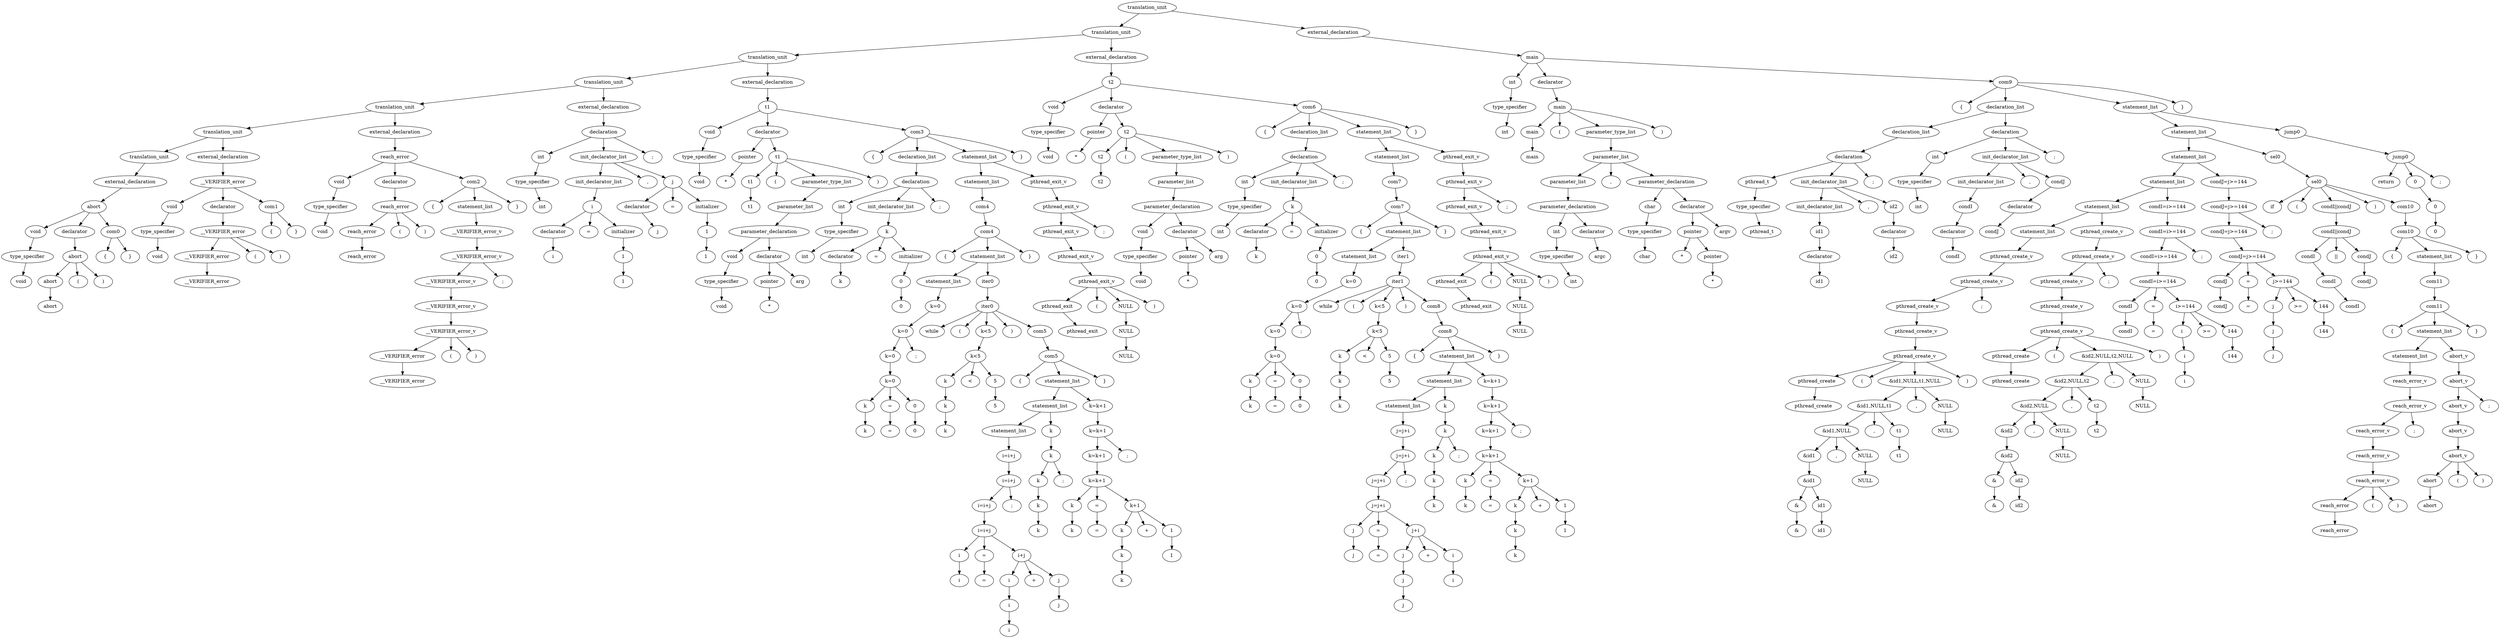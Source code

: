 digraph G{
node0[label="translation_unit"]
node1[label="translation_unit"]
node0->node1;
node1[label="translation_unit"]
node2[label="translation_unit"]
node1->node2;
node2[label="translation_unit"]
node3[label="translation_unit"]
node2->node3;
node3[label="translation_unit"]
node4[label="translation_unit"]
node3->node4;
node4[label="translation_unit"]
node5[label="translation_unit"]
node4->node5;
node5[label="translation_unit"]
node6[label="translation_unit"]
node5->node6;
node6[label="translation_unit"]
node7[label="external_declaration"]
node6->node7;
node7[label="external_declaration"]
node8[label="abort"]
node7->node8;
node8[label="abort"]
node9[label="void"]
node8->node9;
node9[label="void"]
node10[label="type_specifier"]
node9->node10;
node10[label="type_specifier"]
node11[label="void"]
node10->node11;
node8[label="abort"]
node12[label="declarator"]
node8->node12;
node12[label="declarator"]
node13[label="abort"]
node12->node13;
node13[label="abort"]
node14[label="abort"]
node13->node14;
node14[label="abort"]
node15[label="abort"]
node14->node15;
node13[label="abort"]
node16[label="("]
node13->node16;
node13[label="abort"]
node17[label=")"]
node13->node17;
node8[label="abort"]
node18[label="com0"]
node8->node18;
node18[label="com0"]
node19[label="{"]
node18->node19;
node18[label="com0"]
node20[label="}"]
node18->node20;
node5[label="translation_unit"]
node21[label="external_declaration"]
node5->node21;
node21[label="external_declaration"]
node22[label="__VERIFIER_error"]
node21->node22;
node22[label="__VERIFIER_error"]
node23[label="void"]
node22->node23;
node23[label="void"]
node24[label="type_specifier"]
node23->node24;
node24[label="type_specifier"]
node25[label="void"]
node24->node25;
node22[label="__VERIFIER_error"]
node26[label="declarator"]
node22->node26;
node26[label="declarator"]
node27[label="__VERIFIER_error"]
node26->node27;
node27[label="__VERIFIER_error"]
node28[label="__VERIFIER_error"]
node27->node28;
node28[label="__VERIFIER_error"]
node29[label="__VERIFIER_error"]
node28->node29;
node27[label="__VERIFIER_error"]
node30[label="("]
node27->node30;
node27[label="__VERIFIER_error"]
node31[label=")"]
node27->node31;
node22[label="__VERIFIER_error"]
node32[label="com1"]
node22->node32;
node32[label="com1"]
node33[label="{"]
node32->node33;
node32[label="com1"]
node34[label="}"]
node32->node34;
node4[label="translation_unit"]
node35[label="external_declaration"]
node4->node35;
node35[label="external_declaration"]
node36[label="reach_error"]
node35->node36;
node36[label="reach_error"]
node37[label="void"]
node36->node37;
node37[label="void"]
node38[label="type_specifier"]
node37->node38;
node38[label="type_specifier"]
node39[label="void"]
node38->node39;
node36[label="reach_error"]
node40[label="declarator"]
node36->node40;
node40[label="declarator"]
node41[label="reach_error"]
node40->node41;
node41[label="reach_error"]
node42[label="reach_error"]
node41->node42;
node42[label="reach_error"]
node43[label="reach_error"]
node42->node43;
node41[label="reach_error"]
node44[label="("]
node41->node44;
node41[label="reach_error"]
node45[label=")"]
node41->node45;
node36[label="reach_error"]
node46[label="com2"]
node36->node46;
node46[label="com2"]
node47[label="{"]
node46->node47;
node46[label="com2"]
node48[label="statement_list"]
node46->node48;
node48[label="statement_list"]
node49[label="__VERIFIER_error_v"]
node48->node49;
node49[label="__VERIFIER_error_v"]
node50[label="__VERIFIER_error_v"]
node49->node50;
node50[label="__VERIFIER_error_v"]
node51[label="__VERIFIER_error_v"]
node50->node51;
node51[label="__VERIFIER_error_v"]
node52[label="__VERIFIER_error_v"]
node51->node52;
node52[label="__VERIFIER_error_v"]
node66[label="__VERIFIER_error_v"]
node52->node66;
node66[label="__VERIFIER_error_v"]
node67[label="__VERIFIER_error"]
node66->node67;
node67[label="__VERIFIER_error"]
node68[label="__VERIFIER_error"]
node67->node68;
node66[label="__VERIFIER_error_v"]
node70[label="("]
node66->node70;
node66[label="__VERIFIER_error_v"]
node71[label=")"]
node66->node71;
node50[label="__VERIFIER_error_v"]
node72[label=";"]
node50->node72;
node46[label="com2"]
node73[label="}"]
node46->node73;
node3[label="translation_unit"]
node74[label="external_declaration"]
node3->node74;
node74[label="external_declaration"]
node75[label="declaration"]
node74->node75;
node75[label="declaration"]
node76[label="int"]
node75->node76;
node76[label="int"]
node77[label="type_specifier"]
node76->node77;
node77[label="type_specifier"]
node78[label="int"]
node77->node78;
node75[label="declaration"]
node79[label="init_declarator_list"]
node75->node79;
node79[label="init_declarator_list"]
node80[label="init_declarator_list"]
node79->node80;
node80[label="init_declarator_list"]
node81[label="i"]
node80->node81;
node81[label="i"]
node82[label="declarator"]
node81->node82;
node82[label="declarator"]
node83[label="i"]
node82->node83;
node81[label="i"]
node85[label="="]
node81->node85;
node81[label="i"]
node86[label="initializer"]
node81->node86;
node86[label="initializer"]
node87[label="1"]
node86->node87;
node87[label="1"]
node101[label="1"]
node87->node101;
node79[label="init_declarator_list"]
node104[label=","]
node79->node104;
node79[label="init_declarator_list"]
node105[label="j"]
node79->node105;
node105[label="j"]
node106[label="declarator"]
node105->node106;
node106[label="declarator"]
node107[label="j"]
node106->node107;
node105[label="j"]
node109[label="="]
node105->node109;
node105[label="j"]
node110[label="initializer"]
node105->node110;
node110[label="initializer"]
node111[label="1"]
node110->node111;
node111[label="1"]
node125[label="1"]
node111->node125;
node75[label="declaration"]
node128[label=";"]
node75->node128;
node2[label="translation_unit"]
node129[label="external_declaration"]
node2->node129;
node129[label="external_declaration"]
node130[label="t1"]
node129->node130;
node130[label="t1"]
node131[label="void"]
node130->node131;
node131[label="void"]
node132[label="type_specifier"]
node131->node132;
node132[label="type_specifier"]
node133[label="void"]
node132->node133;
node130[label="t1"]
node134[label="declarator"]
node130->node134;
node134[label="declarator"]
node135[label="pointer"]
node134->node135;
node135[label="pointer"]
node136[label="*"]
node135->node136;
node134[label="declarator"]
node137[label="t1"]
node134->node137;
node137[label="t1"]
node138[label="t1"]
node137->node138;
node138[label="t1"]
node139[label="t1"]
node138->node139;
node137[label="t1"]
node140[label="("]
node137->node140;
node137[label="t1"]
node141[label="parameter_type_list"]
node137->node141;
node141[label="parameter_type_list"]
node142[label="parameter_list"]
node141->node142;
node142[label="parameter_list"]
node143[label="parameter_declaration"]
node142->node143;
node143[label="parameter_declaration"]
node144[label="void"]
node143->node144;
node144[label="void"]
node145[label="type_specifier"]
node144->node145;
node145[label="type_specifier"]
node146[label="void"]
node145->node146;
node143[label="parameter_declaration"]
node147[label="declarator"]
node143->node147;
node147[label="declarator"]
node148[label="pointer"]
node147->node148;
node148[label="pointer"]
node149[label="*"]
node148->node149;
node147[label="declarator"]
node150[label="arg"]
node147->node150;
node137[label="t1"]
node152[label=")"]
node137->node152;
node130[label="t1"]
node153[label="com3"]
node130->node153;
node153[label="com3"]
node154[label="{"]
node153->node154;
node153[label="com3"]
node155[label="declaration_list"]
node153->node155;
node155[label="declaration_list"]
node156[label="declaration"]
node155->node156;
node156[label="declaration"]
node157[label="int"]
node156->node157;
node157[label="int"]
node158[label="type_specifier"]
node157->node158;
node158[label="type_specifier"]
node159[label="int"]
node158->node159;
node156[label="declaration"]
node160[label="init_declarator_list"]
node156->node160;
node160[label="init_declarator_list"]
node161[label="k"]
node160->node161;
node161[label="k"]
node162[label="declarator"]
node161->node162;
node162[label="declarator"]
node163[label="k"]
node162->node163;
node161[label="k"]
node165[label="="]
node161->node165;
node161[label="k"]
node166[label="initializer"]
node161->node166;
node166[label="initializer"]
node167[label="0"]
node166->node167;
node167[label="0"]
node181[label="0"]
node167->node181;
node156[label="declaration"]
node184[label=";"]
node156->node184;
node153[label="com3"]
node185[label="statement_list"]
node153->node185;
node185[label="statement_list"]
node186[label="statement_list"]
node185->node186;
node186[label="statement_list"]
node187[label="com4"]
node186->node187;
node187[label="com4"]
node188[label="com4"]
node187->node188;
node188[label="com4"]
node189[label="{"]
node188->node189;
node188[label="com4"]
node190[label="statement_list"]
node188->node190;
node190[label="statement_list"]
node191[label="statement_list"]
node190->node191;
node191[label="statement_list"]
node192[label="k=0"]
node191->node192;
node192[label="k=0"]
node193[label="k=0"]
node192->node193;
node193[label="k=0"]
node194[label="k=0"]
node193->node194;
node194[label="k=0"]
node195[label="k=0"]
node194->node195;
node195[label="k=0"]
node196[label="k"]
node195->node196;
node196[label="k"]
node197[label="k"]
node196->node197;
node195[label="k=0"]
node200[label="="]
node195->node200;
node200[label="="]
node201[label="="]
node200->node201;
node195[label="k=0"]
node202[label="0"]
node195->node202;
node202[label="0"]
node216[label="0"]
node202->node216;
node193[label="k=0"]
node219[label=";"]
node193->node219;
node190[label="statement_list"]
node220[label="iter0"]
node190->node220;
node220[label="iter0"]
node221[label="iter0"]
node220->node221;
node221[label="iter0"]
node222[label="while"]
node221->node222;
node221[label="iter0"]
node223[label="("]
node221->node223;
node221[label="iter0"]
node224[label="k<5"]
node221->node224;
node224[label="k<5"]
node225[label="k<5"]
node224->node225;
node225[label="k<5"]
node234[label="k"]
node225->node234;
node234[label="k"]
node235[label="k"]
node234->node235;
node235[label="k"]
node240[label="k"]
node235->node240;
node225[label="k<5"]
node243[label="<"]
node225->node243;
node225[label="k<5"]
node244[label="5"]
node225->node244;
node244[label="5"]
node249[label="5"]
node244->node249;
node221[label="iter0"]
node252[label=")"]
node221->node252;
node221[label="iter0"]
node253[label="com5"]
node221->node253;
node253[label="com5"]
node254[label="com5"]
node253->node254;
node254[label="com5"]
node255[label="{"]
node254->node255;
node254[label="com5"]
node256[label="statement_list"]
node254->node256;
node256[label="statement_list"]
node257[label="statement_list"]
node256->node257;
node257[label="statement_list"]
node258[label="statement_list"]
node257->node258;
node258[label="statement_list"]
node259[label="i=i+j"]
node258->node259;
node259[label="i=i+j"]
node260[label="i=i+j"]
node259->node260;
node260[label="i=i+j"]
node261[label="i=i+j"]
node260->node261;
node261[label="i=i+j"]
node262[label="i=i+j"]
node261->node262;
node262[label="i=i+j"]
node263[label="i"]
node262->node263;
node263[label="i"]
node264[label="i"]
node263->node264;
node262[label="i=i+j"]
node267[label="="]
node262->node267;
node267[label="="]
node268[label="="]
node267->node268;
node262[label="i=i+j"]
node269[label="i+j"]
node262->node269;
node269[label="i+j"]
node280[label="i"]
node269->node280;
node280[label="i"]
node281[label="i"]
node280->node281;
node281[label="i"]
node284[label="i"]
node281->node284;
node269[label="i+j"]
node287[label="+"]
node269->node287;
node269[label="i+j"]
node288[label="j"]
node269->node288;
node288[label="j"]
node291[label="j"]
node288->node291;
node260[label="i=i+j"]
node294[label=";"]
node260->node294;
node257[label="statement_list"]
node295[label="k"]
node257->node295;
node295[label="k"]
node296[label="k"]
node295->node296;
node296[label="k"]
node297[label="k"]
node296->node297;
node297[label="k"]
node298[label="k"]
node297->node298;
node298[label="k"]
node312[label="k"]
node298->node312;
node296[label="k"]
node315[label=";"]
node296->node315;
node256[label="statement_list"]
node316[label="k=k+1"]
node256->node316;
node316[label="k=k+1"]
node317[label="k=k+1"]
node316->node317;
node317[label="k=k+1"]
node318[label="k=k+1"]
node317->node318;
node318[label="k=k+1"]
node319[label="k=k+1"]
node318->node319;
node319[label="k=k+1"]
node320[label="k"]
node319->node320;
node320[label="k"]
node321[label="k"]
node320->node321;
node319[label="k=k+1"]
node324[label="="]
node319->node324;
node324[label="="]
node325[label="="]
node324->node325;
node319[label="k=k+1"]
node326[label="k+1"]
node319->node326;
node326[label="k+1"]
node337[label="k"]
node326->node337;
node337[label="k"]
node338[label="k"]
node337->node338;
node338[label="k"]
node341[label="k"]
node338->node341;
node326[label="k+1"]
node344[label="+"]
node326->node344;
node326[label="k+1"]
node345[label="1"]
node326->node345;
node345[label="1"]
node348[label="1"]
node345->node348;
node317[label="k=k+1"]
node351[label=";"]
node317->node351;
node254[label="com5"]
node352[label="}"]
node254->node352;
node188[label="com4"]
node353[label="}"]
node188->node353;
node185[label="statement_list"]
node354[label="pthread_exit_v"]
node185->node354;
node354[label="pthread_exit_v"]
node355[label="pthread_exit_v"]
node354->node355;
node355[label="pthread_exit_v"]
node356[label="pthread_exit_v"]
node355->node356;
node356[label="pthread_exit_v"]
node357[label="pthread_exit_v"]
node356->node357;
node357[label="pthread_exit_v"]
node371[label="pthread_exit_v"]
node357->node371;
node371[label="pthread_exit_v"]
node372[label="pthread_exit"]
node371->node372;
node372[label="pthread_exit"]
node373[label="pthread_exit"]
node372->node373;
node371[label="pthread_exit_v"]
node375[label="("]
node371->node375;
node371[label="pthread_exit_v"]
node376[label="NULL"]
node371->node376;
node376[label="NULL"]
node377[label="NULL"]
node376->node377;
node377[label="NULL"]
node391[label="NULL"]
node377->node391;
node371[label="pthread_exit_v"]
node394[label=")"]
node371->node394;
node355[label="pthread_exit_v"]
node395[label=";"]
node355->node395;
node153[label="com3"]
node396[label="}"]
node153->node396;
node1[label="translation_unit"]
node397[label="external_declaration"]
node1->node397;
node397[label="external_declaration"]
node398[label="t2"]
node397->node398;
node398[label="t2"]
node399[label="void"]
node398->node399;
node399[label="void"]
node400[label="type_specifier"]
node399->node400;
node400[label="type_specifier"]
node401[label="void"]
node400->node401;
node398[label="t2"]
node402[label="declarator"]
node398->node402;
node402[label="declarator"]
node403[label="pointer"]
node402->node403;
node403[label="pointer"]
node404[label="*"]
node403->node404;
node402[label="declarator"]
node405[label="t2"]
node402->node405;
node405[label="t2"]
node406[label="t2"]
node405->node406;
node406[label="t2"]
node407[label="t2"]
node406->node407;
node405[label="t2"]
node408[label="("]
node405->node408;
node405[label="t2"]
node409[label="parameter_type_list"]
node405->node409;
node409[label="parameter_type_list"]
node410[label="parameter_list"]
node409->node410;
node410[label="parameter_list"]
node411[label="parameter_declaration"]
node410->node411;
node411[label="parameter_declaration"]
node412[label="void"]
node411->node412;
node412[label="void"]
node413[label="type_specifier"]
node412->node413;
node413[label="type_specifier"]
node414[label="void"]
node413->node414;
node411[label="parameter_declaration"]
node415[label="declarator"]
node411->node415;
node415[label="declarator"]
node416[label="pointer"]
node415->node416;
node416[label="pointer"]
node417[label="*"]
node416->node417;
node415[label="declarator"]
node418[label="arg"]
node415->node418;
node405[label="t2"]
node420[label=")"]
node405->node420;
node398[label="t2"]
node421[label="com6"]
node398->node421;
node421[label="com6"]
node422[label="{"]
node421->node422;
node421[label="com6"]
node423[label="declaration_list"]
node421->node423;
node423[label="declaration_list"]
node424[label="declaration"]
node423->node424;
node424[label="declaration"]
node425[label="int"]
node424->node425;
node425[label="int"]
node426[label="type_specifier"]
node425->node426;
node426[label="type_specifier"]
node427[label="int"]
node426->node427;
node424[label="declaration"]
node428[label="init_declarator_list"]
node424->node428;
node428[label="init_declarator_list"]
node429[label="k"]
node428->node429;
node429[label="k"]
node430[label="declarator"]
node429->node430;
node430[label="declarator"]
node431[label="k"]
node430->node431;
node429[label="k"]
node433[label="="]
node429->node433;
node429[label="k"]
node434[label="initializer"]
node429->node434;
node434[label="initializer"]
node435[label="0"]
node434->node435;
node435[label="0"]
node449[label="0"]
node435->node449;
node424[label="declaration"]
node452[label=";"]
node424->node452;
node421[label="com6"]
node453[label="statement_list"]
node421->node453;
node453[label="statement_list"]
node454[label="statement_list"]
node453->node454;
node454[label="statement_list"]
node455[label="com7"]
node454->node455;
node455[label="com7"]
node456[label="com7"]
node455->node456;
node456[label="com7"]
node457[label="{"]
node456->node457;
node456[label="com7"]
node458[label="statement_list"]
node456->node458;
node458[label="statement_list"]
node459[label="statement_list"]
node458->node459;
node459[label="statement_list"]
node460[label="k=0"]
node459->node460;
node460[label="k=0"]
node461[label="k=0"]
node460->node461;
node461[label="k=0"]
node462[label="k=0"]
node461->node462;
node462[label="k=0"]
node463[label="k=0"]
node462->node463;
node463[label="k=0"]
node464[label="k"]
node463->node464;
node464[label="k"]
node465[label="k"]
node464->node465;
node463[label="k=0"]
node468[label="="]
node463->node468;
node468[label="="]
node469[label="="]
node468->node469;
node463[label="k=0"]
node470[label="0"]
node463->node470;
node470[label="0"]
node484[label="0"]
node470->node484;
node461[label="k=0"]
node487[label=";"]
node461->node487;
node458[label="statement_list"]
node488[label="iter1"]
node458->node488;
node488[label="iter1"]
node489[label="iter1"]
node488->node489;
node489[label="iter1"]
node490[label="while"]
node489->node490;
node489[label="iter1"]
node491[label="("]
node489->node491;
node489[label="iter1"]
node492[label="k<5"]
node489->node492;
node492[label="k<5"]
node493[label="k<5"]
node492->node493;
node493[label="k<5"]
node502[label="k"]
node493->node502;
node502[label="k"]
node503[label="k"]
node502->node503;
node503[label="k"]
node508[label="k"]
node503->node508;
node493[label="k<5"]
node511[label="<"]
node493->node511;
node493[label="k<5"]
node512[label="5"]
node493->node512;
node512[label="5"]
node517[label="5"]
node512->node517;
node489[label="iter1"]
node520[label=")"]
node489->node520;
node489[label="iter1"]
node521[label="com8"]
node489->node521;
node521[label="com8"]
node522[label="com8"]
node521->node522;
node522[label="com8"]
node523[label="{"]
node522->node523;
node522[label="com8"]
node524[label="statement_list"]
node522->node524;
node524[label="statement_list"]
node525[label="statement_list"]
node524->node525;
node525[label="statement_list"]
node526[label="statement_list"]
node525->node526;
node526[label="statement_list"]
node527[label="j=j+i"]
node526->node527;
node527[label="j=j+i"]
node528[label="j=j+i"]
node527->node528;
node528[label="j=j+i"]
node529[label="j=j+i"]
node528->node529;
node529[label="j=j+i"]
node530[label="j=j+i"]
node529->node530;
node530[label="j=j+i"]
node531[label="j"]
node530->node531;
node531[label="j"]
node532[label="j"]
node531->node532;
node530[label="j=j+i"]
node535[label="="]
node530->node535;
node535[label="="]
node536[label="="]
node535->node536;
node530[label="j=j+i"]
node537[label="j+i"]
node530->node537;
node537[label="j+i"]
node548[label="j"]
node537->node548;
node548[label="j"]
node549[label="j"]
node548->node549;
node549[label="j"]
node552[label="j"]
node549->node552;
node537[label="j+i"]
node555[label="+"]
node537->node555;
node537[label="j+i"]
node556[label="i"]
node537->node556;
node556[label="i"]
node559[label="i"]
node556->node559;
node528[label="j=j+i"]
node562[label=";"]
node528->node562;
node525[label="statement_list"]
node563[label="k"]
node525->node563;
node563[label="k"]
node564[label="k"]
node563->node564;
node564[label="k"]
node565[label="k"]
node564->node565;
node565[label="k"]
node566[label="k"]
node565->node566;
node566[label="k"]
node580[label="k"]
node566->node580;
node564[label="k"]
node583[label=";"]
node564->node583;
node524[label="statement_list"]
node584[label="k=k+1"]
node524->node584;
node584[label="k=k+1"]
node585[label="k=k+1"]
node584->node585;
node585[label="k=k+1"]
node586[label="k=k+1"]
node585->node586;
node586[label="k=k+1"]
node587[label="k=k+1"]
node586->node587;
node587[label="k=k+1"]
node588[label="k"]
node587->node588;
node588[label="k"]
node589[label="k"]
node588->node589;
node587[label="k=k+1"]
node592[label="="]
node587->node592;
node592[label="="]
node593[label="="]
node592->node593;
node587[label="k=k+1"]
node594[label="k+1"]
node587->node594;
node594[label="k+1"]
node605[label="k"]
node594->node605;
node605[label="k"]
node606[label="k"]
node605->node606;
node606[label="k"]
node609[label="k"]
node606->node609;
node594[label="k+1"]
node612[label="+"]
node594->node612;
node594[label="k+1"]
node613[label="1"]
node594->node613;
node613[label="1"]
node616[label="1"]
node613->node616;
node585[label="k=k+1"]
node619[label=";"]
node585->node619;
node522[label="com8"]
node620[label="}"]
node522->node620;
node456[label="com7"]
node621[label="}"]
node456->node621;
node453[label="statement_list"]
node622[label="pthread_exit_v"]
node453->node622;
node622[label="pthread_exit_v"]
node623[label="pthread_exit_v"]
node622->node623;
node623[label="pthread_exit_v"]
node624[label="pthread_exit_v"]
node623->node624;
node624[label="pthread_exit_v"]
node625[label="pthread_exit_v"]
node624->node625;
node625[label="pthread_exit_v"]
node639[label="pthread_exit_v"]
node625->node639;
node639[label="pthread_exit_v"]
node640[label="pthread_exit"]
node639->node640;
node640[label="pthread_exit"]
node641[label="pthread_exit"]
node640->node641;
node639[label="pthread_exit_v"]
node643[label="("]
node639->node643;
node639[label="pthread_exit_v"]
node644[label="NULL"]
node639->node644;
node644[label="NULL"]
node645[label="NULL"]
node644->node645;
node645[label="NULL"]
node659[label="NULL"]
node645->node659;
node639[label="pthread_exit_v"]
node662[label=")"]
node639->node662;
node623[label="pthread_exit_v"]
node663[label=";"]
node623->node663;
node421[label="com6"]
node664[label="}"]
node421->node664;
node0[label="translation_unit"]
node665[label="external_declaration"]
node0->node665;
node665[label="external_declaration"]
node666[label="main"]
node665->node666;
node666[label="main"]
node667[label="int"]
node666->node667;
node667[label="int"]
node668[label="type_specifier"]
node667->node668;
node668[label="type_specifier"]
node669[label="int"]
node668->node669;
node666[label="main"]
node670[label="declarator"]
node666->node670;
node670[label="declarator"]
node671[label="main"]
node670->node671;
node671[label="main"]
node672[label="main"]
node671->node672;
node672[label="main"]
node673[label="main"]
node672->node673;
node671[label="main"]
node674[label="("]
node671->node674;
node671[label="main"]
node675[label="parameter_type_list"]
node671->node675;
node675[label="parameter_type_list"]
node676[label="parameter_list"]
node675->node676;
node676[label="parameter_list"]
node677[label="parameter_list"]
node676->node677;
node677[label="parameter_list"]
node678[label="parameter_declaration"]
node677->node678;
node678[label="parameter_declaration"]
node679[label="int"]
node678->node679;
node679[label="int"]
node680[label="type_specifier"]
node679->node680;
node680[label="type_specifier"]
node681[label="int"]
node680->node681;
node678[label="parameter_declaration"]
node682[label="declarator"]
node678->node682;
node682[label="declarator"]
node683[label="argc"]
node682->node683;
node676[label="parameter_list"]
node685[label=","]
node676->node685;
node676[label="parameter_list"]
node686[label="parameter_declaration"]
node676->node686;
node686[label="parameter_declaration"]
node687[label="char"]
node686->node687;
node687[label="char"]
node688[label="type_specifier"]
node687->node688;
node688[label="type_specifier"]
node689[label="char"]
node688->node689;
node686[label="parameter_declaration"]
node690[label="declarator"]
node686->node690;
node690[label="declarator"]
node691[label="pointer"]
node690->node691;
node691[label="pointer"]
node692[label="*"]
node691->node692;
node691[label="pointer"]
node693[label="pointer"]
node691->node693;
node693[label="pointer"]
node694[label="*"]
node693->node694;
node690[label="declarator"]
node695[label="argv"]
node690->node695;
node671[label="main"]
node697[label=")"]
node671->node697;
node666[label="main"]
node698[label="com9"]
node666->node698;
node698[label="com9"]
node699[label="{"]
node698->node699;
node698[label="com9"]
node700[label="declaration_list"]
node698->node700;
node700[label="declaration_list"]
node701[label="declaration_list"]
node700->node701;
node701[label="declaration_list"]
node702[label="declaration"]
node701->node702;
node702[label="declaration"]
node703[label="pthread_t"]
node702->node703;
node703[label="pthread_t"]
node704[label="type_specifier"]
node703->node704;
node704[label="type_specifier"]
node705[label="pthread_t"]
node704->node705;
node702[label="declaration"]
node706[label="init_declarator_list"]
node702->node706;
node706[label="init_declarator_list"]
node707[label="init_declarator_list"]
node706->node707;
node707[label="init_declarator_list"]
node708[label="id1"]
node707->node708;
node708[label="id1"]
node709[label="declarator"]
node708->node709;
node709[label="declarator"]
node710[label="id1"]
node709->node710;
node706[label="init_declarator_list"]
node712[label=","]
node706->node712;
node706[label="init_declarator_list"]
node713[label="id2"]
node706->node713;
node713[label="id2"]
node714[label="declarator"]
node713->node714;
node714[label="declarator"]
node715[label="id2"]
node714->node715;
node702[label="declaration"]
node717[label=";"]
node702->node717;
node700[label="declaration_list"]
node718[label="declaration"]
node700->node718;
node718[label="declaration"]
node719[label="int"]
node718->node719;
node719[label="int"]
node720[label="type_specifier"]
node719->node720;
node720[label="type_specifier"]
node721[label="int"]
node720->node721;
node718[label="declaration"]
node722[label="init_declarator_list"]
node718->node722;
node722[label="init_declarator_list"]
node723[label="init_declarator_list"]
node722->node723;
node723[label="init_declarator_list"]
node724[label="condI"]
node723->node724;
node724[label="condI"]
node725[label="declarator"]
node724->node725;
node725[label="declarator"]
node726[label="condI"]
node725->node726;
node722[label="init_declarator_list"]
node728[label=","]
node722->node728;
node722[label="init_declarator_list"]
node729[label="condJ"]
node722->node729;
node729[label="condJ"]
node730[label="declarator"]
node729->node730;
node730[label="declarator"]
node731[label="condJ"]
node730->node731;
node718[label="declaration"]
node733[label=";"]
node718->node733;
node698[label="com9"]
node734[label="statement_list"]
node698->node734;
node734[label="statement_list"]
node735[label="statement_list"]
node734->node735;
node735[label="statement_list"]
node736[label="statement_list"]
node735->node736;
node736[label="statement_list"]
node737[label="statement_list"]
node736->node737;
node737[label="statement_list"]
node738[label="statement_list"]
node737->node738;
node738[label="statement_list"]
node739[label="statement_list"]
node738->node739;
node739[label="statement_list"]
node740[label="pthread_create_v"]
node739->node740;
node740[label="pthread_create_v"]
node741[label="pthread_create_v"]
node740->node741;
node741[label="pthread_create_v"]
node742[label="pthread_create_v"]
node741->node742;
node742[label="pthread_create_v"]
node743[label="pthread_create_v"]
node742->node743;
node743[label="pthread_create_v"]
node757[label="pthread_create_v"]
node743->node757;
node757[label="pthread_create_v"]
node758[label="pthread_create"]
node757->node758;
node758[label="pthread_create"]
node759[label="pthread_create"]
node758->node759;
node757[label="pthread_create_v"]
node761[label="("]
node757->node761;
node757[label="pthread_create_v"]
node762[label="&id1,NULL,t1,NULL"]
node757->node762;
node762[label="&id1,NULL,t1,NULL"]
node763[label="&id1,NULL,t1"]
node762->node763;
node763[label="&id1,NULL,t1"]
node764[label="&id1,NULL"]
node763->node764;
node764[label="&id1,NULL"]
node765[label="&id1"]
node764->node765;
node765[label="&id1"]
node766[label="&id1"]
node765->node766;
node766[label="&id1"]
node780[label="&"]
node766->node780;
node780[label="&"]
node781[label="&"]
node780->node781;
node766[label="&id1"]
node782[label="id1"]
node766->node782;
node782[label="id1"]
node784[label="id1"]
node782->node784;
node764[label="&id1,NULL"]
node787[label=","]
node764->node787;
node764[label="&id1,NULL"]
node788[label="NULL"]
node764->node788;
node788[label="NULL"]
node802[label="NULL"]
node788->node802;
node763[label="&id1,NULL,t1"]
node805[label=","]
node763->node805;
node763[label="&id1,NULL,t1"]
node806[label="t1"]
node763->node806;
node806[label="t1"]
node820[label="t1"]
node806->node820;
node762[label="&id1,NULL,t1,NULL"]
node823[label=","]
node762->node823;
node762[label="&id1,NULL,t1,NULL"]
node824[label="NULL"]
node762->node824;
node824[label="NULL"]
node838[label="NULL"]
node824->node838;
node757[label="pthread_create_v"]
node841[label=")"]
node757->node841;
node741[label="pthread_create_v"]
node842[label=";"]
node741->node842;
node738[label="statement_list"]
node843[label="pthread_create_v"]
node738->node843;
node843[label="pthread_create_v"]
node844[label="pthread_create_v"]
node843->node844;
node844[label="pthread_create_v"]
node845[label="pthread_create_v"]
node844->node845;
node845[label="pthread_create_v"]
node846[label="pthread_create_v"]
node845->node846;
node846[label="pthread_create_v"]
node860[label="pthread_create_v"]
node846->node860;
node860[label="pthread_create_v"]
node861[label="pthread_create"]
node860->node861;
node861[label="pthread_create"]
node862[label="pthread_create"]
node861->node862;
node860[label="pthread_create_v"]
node864[label="("]
node860->node864;
node860[label="pthread_create_v"]
node865[label="&id2,NULL,t2,NULL"]
node860->node865;
node865[label="&id2,NULL,t2,NULL"]
node866[label="&id2,NULL,t2"]
node865->node866;
node866[label="&id2,NULL,t2"]
node867[label="&id2,NULL"]
node866->node867;
node867[label="&id2,NULL"]
node868[label="&id2"]
node867->node868;
node868[label="&id2"]
node869[label="&id2"]
node868->node869;
node869[label="&id2"]
node883[label="&"]
node869->node883;
node883[label="&"]
node884[label="&"]
node883->node884;
node869[label="&id2"]
node885[label="id2"]
node869->node885;
node885[label="id2"]
node887[label="id2"]
node885->node887;
node867[label="&id2,NULL"]
node890[label=","]
node867->node890;
node867[label="&id2,NULL"]
node891[label="NULL"]
node867->node891;
node891[label="NULL"]
node905[label="NULL"]
node891->node905;
node866[label="&id2,NULL,t2"]
node908[label=","]
node866->node908;
node866[label="&id2,NULL,t2"]
node909[label="t2"]
node866->node909;
node909[label="t2"]
node923[label="t2"]
node909->node923;
node865[label="&id2,NULL,t2,NULL"]
node926[label=","]
node865->node926;
node865[label="&id2,NULL,t2,NULL"]
node927[label="NULL"]
node865->node927;
node927[label="NULL"]
node941[label="NULL"]
node927->node941;
node860[label="pthread_create_v"]
node944[label=")"]
node860->node944;
node844[label="pthread_create_v"]
node945[label=";"]
node844->node945;
node737[label="statement_list"]
node946[label="condI=i>=144"]
node737->node946;
node946[label="condI=i>=144"]
node947[label="condI=i>=144"]
node946->node947;
node947[label="condI=i>=144"]
node948[label="condI=i>=144"]
node947->node948;
node948[label="condI=i>=144"]
node949[label="condI=i>=144"]
node948->node949;
node949[label="condI=i>=144"]
node950[label="condI"]
node949->node950;
node950[label="condI"]
node951[label="condI"]
node950->node951;
node949[label="condI=i>=144"]
node954[label="="]
node949->node954;
node954[label="="]
node955[label="="]
node954->node955;
node949[label="condI=i>=144"]
node956[label="i>=144"]
node949->node956;
node956[label="i>=144"]
node965[label="i"]
node956->node965;
node965[label="i"]
node966[label="i"]
node965->node966;
node966[label="i"]
node971[label="i"]
node966->node971;
node956[label="i>=144"]
node974[label=">="]
node956->node974;
node956[label="i>=144"]
node975[label="144"]
node956->node975;
node975[label="144"]
node980[label="144"]
node975->node980;
node947[label="condI=i>=144"]
node983[label=";"]
node947->node983;
node736[label="statement_list"]
node984[label="condJ=j>=144"]
node736->node984;
node984[label="condJ=j>=144"]
node985[label="condJ=j>=144"]
node984->node985;
node985[label="condJ=j>=144"]
node986[label="condJ=j>=144"]
node985->node986;
node986[label="condJ=j>=144"]
node987[label="condJ=j>=144"]
node986->node987;
node987[label="condJ=j>=144"]
node988[label="condJ"]
node987->node988;
node988[label="condJ"]
node989[label="condJ"]
node988->node989;
node987[label="condJ=j>=144"]
node992[label="="]
node987->node992;
node992[label="="]
node993[label="="]
node992->node993;
node987[label="condJ=j>=144"]
node994[label="j>=144"]
node987->node994;
node994[label="j>=144"]
node1003[label="j"]
node994->node1003;
node1003[label="j"]
node1004[label="j"]
node1003->node1004;
node1004[label="j"]
node1009[label="j"]
node1004->node1009;
node994[label="j>=144"]
node1012[label=">="]
node994->node1012;
node994[label="j>=144"]
node1013[label="144"]
node994->node1013;
node1013[label="144"]
node1018[label="144"]
node1013->node1018;
node985[label="condJ=j>=144"]
node1021[label=";"]
node985->node1021;
node735[label="statement_list"]
node1022[label="sel0"]
node735->node1022;
node1022[label="sel0"]
node1023[label="sel0"]
node1022->node1023;
node1023[label="sel0"]
node1024[label="if"]
node1023->node1024;
node1023[label="sel0"]
node1025[label="("]
node1023->node1025;
node1023[label="sel0"]
node1026[label="condI||condJ"]
node1023->node1026;
node1026[label="condI||condJ"]
node1027[label="condI||condJ"]
node1026->node1027;
node1027[label="condI||condJ"]
node1030[label="condI"]
node1027->node1030;
node1030[label="condI"]
node1031[label="condI"]
node1030->node1031;
node1031[label="condI"]
node1042[label="condI"]
node1031->node1042;
node1027[label="condI||condJ"]
node1045[label="||"]
node1027->node1045;
node1027[label="condI||condJ"]
node1046[label="condJ"]
node1027->node1046;
node1046[label="condJ"]
node1057[label="condJ"]
node1046->node1057;
node1023[label="sel0"]
node1060[label=")"]
node1023->node1060;
node1023[label="sel0"]
node1061[label="com10"]
node1023->node1061;
node1061[label="com10"]
node1062[label="com10"]
node1061->node1062;
node1062[label="com10"]
node1063[label="{"]
node1062->node1063;
node1062[label="com10"]
node1064[label="statement_list"]
node1062->node1064;
node1064[label="statement_list"]
node1065[label="com11"]
node1064->node1065;
node1065[label="com11"]
node1066[label="com11"]
node1065->node1066;
node1066[label="com11"]
node1067[label="{"]
node1066->node1067;
node1066[label="com11"]
node1068[label="statement_list"]
node1066->node1068;
node1068[label="statement_list"]
node1069[label="statement_list"]
node1068->node1069;
node1069[label="statement_list"]
node1070[label="reach_error_v"]
node1069->node1070;
node1070[label="reach_error_v"]
node1071[label="reach_error_v"]
node1070->node1071;
node1071[label="reach_error_v"]
node1072[label="reach_error_v"]
node1071->node1072;
node1072[label="reach_error_v"]
node1073[label="reach_error_v"]
node1072->node1073;
node1073[label="reach_error_v"]
node1087[label="reach_error_v"]
node1073->node1087;
node1087[label="reach_error_v"]
node1088[label="reach_error"]
node1087->node1088;
node1088[label="reach_error"]
node1089[label="reach_error"]
node1088->node1089;
node1087[label="reach_error_v"]
node1091[label="("]
node1087->node1091;
node1087[label="reach_error_v"]
node1092[label=")"]
node1087->node1092;
node1071[label="reach_error_v"]
node1093[label=";"]
node1071->node1093;
node1068[label="statement_list"]
node1094[label="abort_v"]
node1068->node1094;
node1094[label="abort_v"]
node1095[label="abort_v"]
node1094->node1095;
node1095[label="abort_v"]
node1096[label="abort_v"]
node1095->node1096;
node1096[label="abort_v"]
node1097[label="abort_v"]
node1096->node1097;
node1097[label="abort_v"]
node1111[label="abort_v"]
node1097->node1111;
node1111[label="abort_v"]
node1112[label="abort"]
node1111->node1112;
node1112[label="abort"]
node1113[label="abort"]
node1112->node1113;
node1111[label="abort_v"]
node1115[label="("]
node1111->node1115;
node1111[label="abort_v"]
node1116[label=")"]
node1111->node1116;
node1095[label="abort_v"]
node1117[label=";"]
node1095->node1117;
node1066[label="com11"]
node1118[label="}"]
node1066->node1118;
node1062[label="com10"]
node1119[label="}"]
node1062->node1119;
node734[label="statement_list"]
node1120[label="jump0"]
node734->node1120;
node1120[label="jump0"]
node1121[label="jump0"]
node1120->node1121;
node1121[label="jump0"]
node1122[label="return"]
node1121->node1122;
node1121[label="jump0"]
node1123[label="0"]
node1121->node1123;
node1123[label="0"]
node1124[label="0"]
node1123->node1124;
node1124[label="0"]
node1138[label="0"]
node1124->node1138;
node1121[label="jump0"]
node1141[label=";"]
node1121->node1141;
node698[label="com9"]
node1142[label="}"]
node698->node1142;
}

